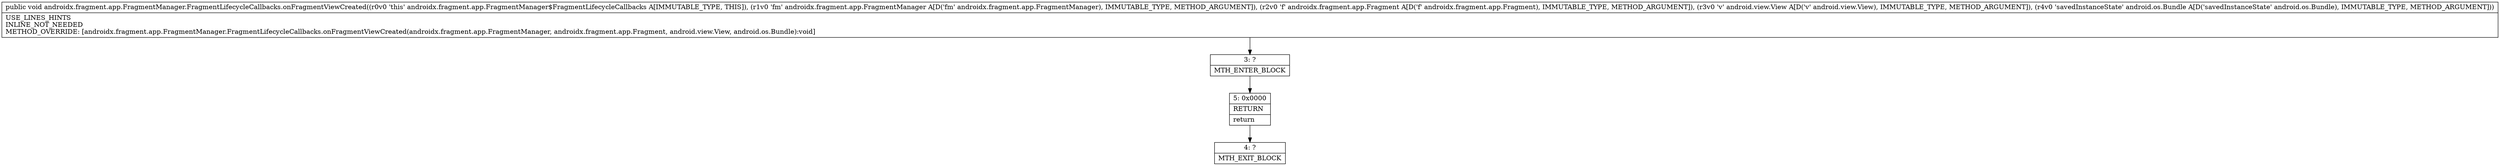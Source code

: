 digraph "CFG forandroidx.fragment.app.FragmentManager.FragmentLifecycleCallbacks.onFragmentViewCreated(Landroidx\/fragment\/app\/FragmentManager;Landroidx\/fragment\/app\/Fragment;Landroid\/view\/View;Landroid\/os\/Bundle;)V" {
Node_3 [shape=record,label="{3\:\ ?|MTH_ENTER_BLOCK\l}"];
Node_5 [shape=record,label="{5\:\ 0x0000|RETURN\l|return\l}"];
Node_4 [shape=record,label="{4\:\ ?|MTH_EXIT_BLOCK\l}"];
MethodNode[shape=record,label="{public void androidx.fragment.app.FragmentManager.FragmentLifecycleCallbacks.onFragmentViewCreated((r0v0 'this' androidx.fragment.app.FragmentManager$FragmentLifecycleCallbacks A[IMMUTABLE_TYPE, THIS]), (r1v0 'fm' androidx.fragment.app.FragmentManager A[D('fm' androidx.fragment.app.FragmentManager), IMMUTABLE_TYPE, METHOD_ARGUMENT]), (r2v0 'f' androidx.fragment.app.Fragment A[D('f' androidx.fragment.app.Fragment), IMMUTABLE_TYPE, METHOD_ARGUMENT]), (r3v0 'v' android.view.View A[D('v' android.view.View), IMMUTABLE_TYPE, METHOD_ARGUMENT]), (r4v0 'savedInstanceState' android.os.Bundle A[D('savedInstanceState' android.os.Bundle), IMMUTABLE_TYPE, METHOD_ARGUMENT]))  | USE_LINES_HINTS\lINLINE_NOT_NEEDED\lMETHOD_OVERRIDE: [androidx.fragment.app.FragmentManager.FragmentLifecycleCallbacks.onFragmentViewCreated(androidx.fragment.app.FragmentManager, androidx.fragment.app.Fragment, android.view.View, android.os.Bundle):void]\l}"];
MethodNode -> Node_3;Node_3 -> Node_5;
Node_5 -> Node_4;
}

